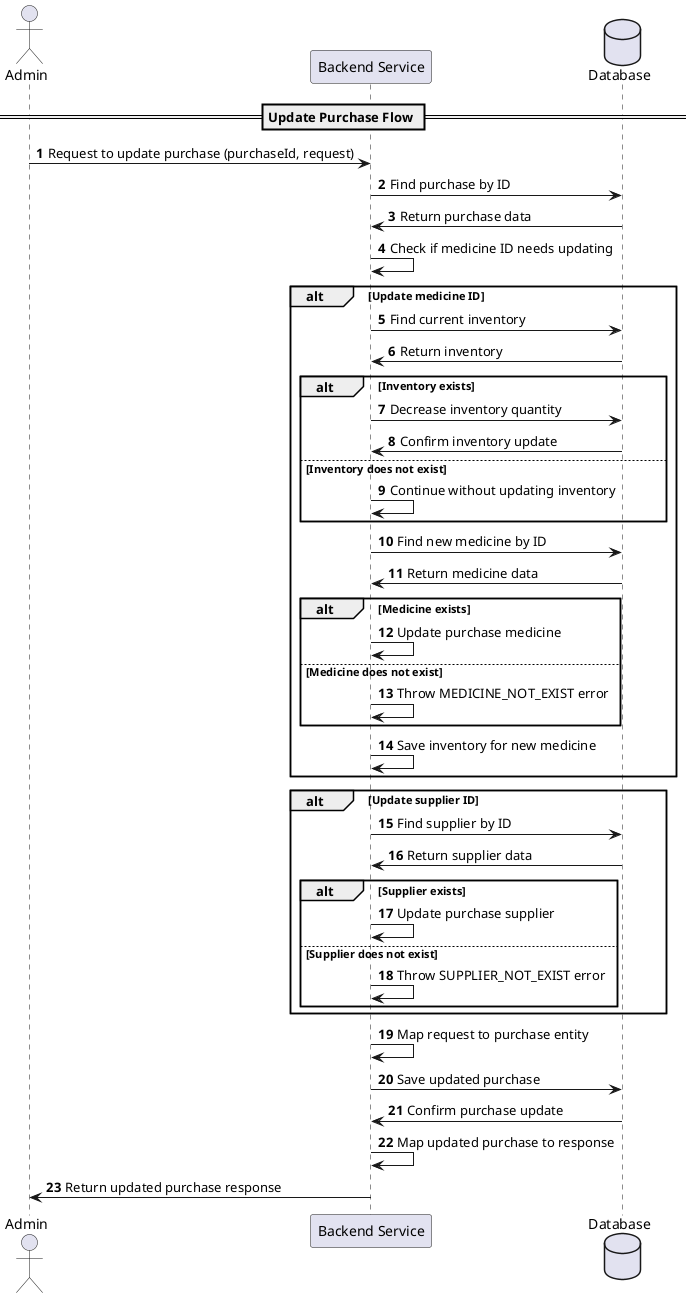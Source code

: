 @startuml
autonumber

actor Admin as "Admin"
participant Backend as "Backend Service"
database DB as "Database"

== Update Purchase Flow ==
Admin -> Backend: Request to update purchase (purchaseId, request)
Backend -> DB: Find purchase by ID
DB -> Backend: Return purchase data
Backend -> Backend: Check if medicine ID needs updating
alt Update medicine ID
    Backend -> DB: Find current inventory
    DB -> Backend: Return inventory
    alt Inventory exists
        Backend -> DB: Decrease inventory quantity
        DB -> Backend: Confirm inventory update
    else Inventory does not exist
        Backend -> Backend: Continue without updating inventory
    end
    Backend -> DB: Find new medicine by ID
    DB -> Backend: Return medicine data
    alt Medicine exists
        Backend -> Backend: Update purchase medicine
    else Medicine does not exist
        Backend -> Backend: Throw MEDICINE_NOT_EXIST error
    end
    Backend -> Backend: Save inventory for new medicine
end
alt Update supplier ID
    Backend -> DB: Find supplier by ID
    DB -> Backend: Return supplier data
    alt Supplier exists
        Backend -> Backend: Update purchase supplier
    else Supplier does not exist
        Backend -> Backend: Throw SUPPLIER_NOT_EXIST error
    end
end
Backend -> Backend: Map request to purchase entity
Backend -> DB: Save updated purchase
DB -> Backend: Confirm purchase update
Backend -> Backend: Map updated purchase to response
Backend -> Admin: Return updated purchase response
@enduml

